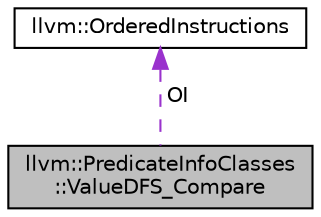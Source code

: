 digraph "llvm::PredicateInfoClasses::ValueDFS_Compare"
{
 // LATEX_PDF_SIZE
  bgcolor="transparent";
  edge [fontname="Helvetica",fontsize="10",labelfontname="Helvetica",labelfontsize="10"];
  node [fontname="Helvetica",fontsize="10",shape="box"];
  Node1 [label="llvm::PredicateInfoClasses\l::ValueDFS_Compare",height=0.2,width=0.4,color="black", fillcolor="grey75", style="filled", fontcolor="black",tooltip=" "];
  Node2 -> Node1 [dir="back",color="darkorchid3",fontsize="10",style="dashed",label=" OI" ,fontname="Helvetica"];
  Node2 [label="llvm::OrderedInstructions",height=0.2,width=0.4,color="black",URL="$classllvm_1_1OrderedInstructions.html",tooltip=" "];
}
